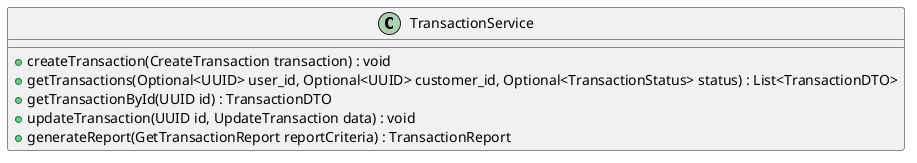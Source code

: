 @startuml
class TransactionService {
    + createTransaction(CreateTransaction transaction) : void
    + getTransactions(Optional<UUID> user_id, Optional<UUID> customer_id, Optional<TransactionStatus> status) : List<TransactionDTO>
    + getTransactionById(UUID id) : TransactionDTO
    + updateTransaction(UUID id, UpdateTransaction data) : void
    + generateReport(GetTransactionReport reportCriteria) : TransactionReport
}
@enduml